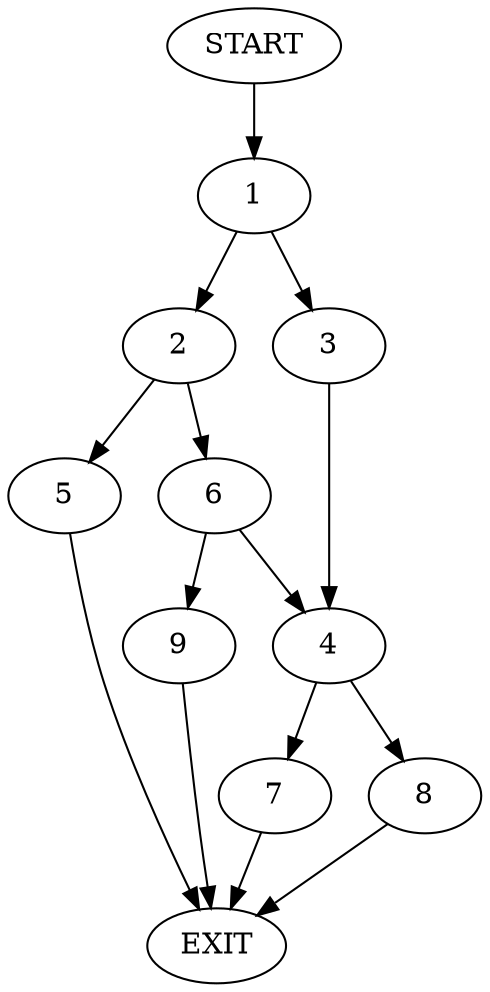 digraph {
0 [label="START"]
10 [label="EXIT"]
0 -> 1
1 -> 2
1 -> 3
3 -> 4
2 -> 5
2 -> 6
4 -> 7
4 -> 8
6 -> 9
6 -> 4
5 -> 10
9 -> 10
7 -> 10
8 -> 10
}
